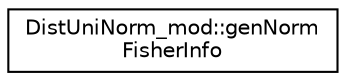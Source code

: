 digraph "Graphical Class Hierarchy"
{
 // LATEX_PDF_SIZE
  edge [fontname="Helvetica",fontsize="10",labelfontname="Helvetica",labelfontsize="10"];
  node [fontname="Helvetica",fontsize="10",shape=record];
  rankdir="LR";
  Node0 [label="DistUniNorm_mod::genNorm\lFisherInfo",height=0.2,width=0.4,color="black", fillcolor="white", style="filled",URL="$interfaceDistUniNorm__mod_1_1genNormFisherInfo.html",tooltip="Generate the Fisher Information of the Normal distribution."];
}
